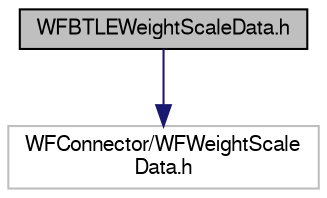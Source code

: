 digraph "WFBTLEWeightScaleData.h"
{
  edge [fontname="FreeSans",fontsize="10",labelfontname="FreeSans",labelfontsize="10"];
  node [fontname="FreeSans",fontsize="10",shape=record];
  Node1 [label="WFBTLEWeightScaleData.h",height=0.2,width=0.4,color="black", fillcolor="grey75", style="filled", fontcolor="black"];
  Node1 -> Node2 [color="midnightblue",fontsize="10",style="solid",fontname="FreeSans"];
  Node2 [label="WFConnector/WFWeightScale\lData.h",height=0.2,width=0.4,color="grey75", fillcolor="white", style="filled"];
}
